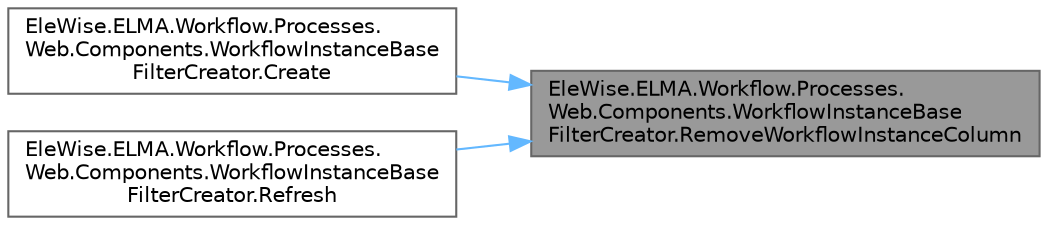 digraph "EleWise.ELMA.Workflow.Processes.Web.Components.WorkflowInstanceBaseFilterCreator.RemoveWorkflowInstanceColumn"
{
 // LATEX_PDF_SIZE
  bgcolor="transparent";
  edge [fontname=Helvetica,fontsize=10,labelfontname=Helvetica,labelfontsize=10];
  node [fontname=Helvetica,fontsize=10,shape=box,height=0.2,width=0.4];
  rankdir="RL";
  Node1 [id="Node000001",label="EleWise.ELMA.Workflow.Processes.\lWeb.Components.WorkflowInstanceBase\lFilterCreator.RemoveWorkflowInstanceColumn",height=0.2,width=0.4,color="gray40", fillcolor="grey60", style="filled", fontcolor="black",tooltip=" "];
  Node1 -> Node2 [id="edge1_Node000001_Node000002",dir="back",color="steelblue1",style="solid",tooltip=" "];
  Node2 [id="Node000002",label="EleWise.ELMA.Workflow.Processes.\lWeb.Components.WorkflowInstanceBase\lFilterCreator.Create",height=0.2,width=0.4,color="grey40", fillcolor="white", style="filled",URL="$class_ele_wise_1_1_e_l_m_a_1_1_workflow_1_1_processes_1_1_web_1_1_components_1_1_workflow_instance_base_filter_creator.html#a52a245c428a83ec125cae3ff70bd0ee3",tooltip=" "];
  Node1 -> Node3 [id="edge2_Node000001_Node000003",dir="back",color="steelblue1",style="solid",tooltip=" "];
  Node3 [id="Node000003",label="EleWise.ELMA.Workflow.Processes.\lWeb.Components.WorkflowInstanceBase\lFilterCreator.Refresh",height=0.2,width=0.4,color="grey40", fillcolor="white", style="filled",URL="$class_ele_wise_1_1_e_l_m_a_1_1_workflow_1_1_processes_1_1_web_1_1_components_1_1_workflow_instance_base_filter_creator.html#a64a7bde206d7a12f3c3e6f362d141e5c",tooltip=" "];
}
